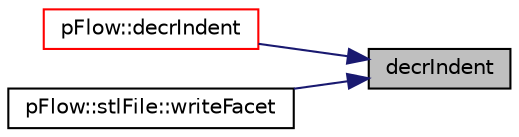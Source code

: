 digraph "decrIndent"
{
 // LATEX_PDF_SIZE
  edge [fontname="Helvetica",fontsize="10",labelfontname="Helvetica",labelfontsize="10"];
  node [fontname="Helvetica",fontsize="10",shape=record];
  rankdir="RL";
  Node1 [label="decrIndent",height=0.2,width=0.4,color="black", fillcolor="grey75", style="filled", fontcolor="black",tooltip="Decrement the indent level."];
  Node1 -> Node2 [dir="back",color="midnightblue",fontsize="10",style="solid",fontname="Helvetica"];
  Node2 [label="pFlow::decrIndent",height=0.2,width=0.4,color="red", fillcolor="white", style="filled",URL="$namespacepFlow.html#a7d87392ade029114acbbf97fba2aa10d",tooltip="Decrement the indent level."];
  Node1 -> Node6 [dir="back",color="midnightblue",fontsize="10",style="solid",fontname="Helvetica"];
  Node6 [label="pFlow::stlFile::writeFacet",height=0.2,width=0.4,color="black", fillcolor="white", style="filled",URL="$classpFlow_1_1stlFile.html#a31d2dfd4d5c60b132fbd118af72afceb",tooltip=" "];
}

